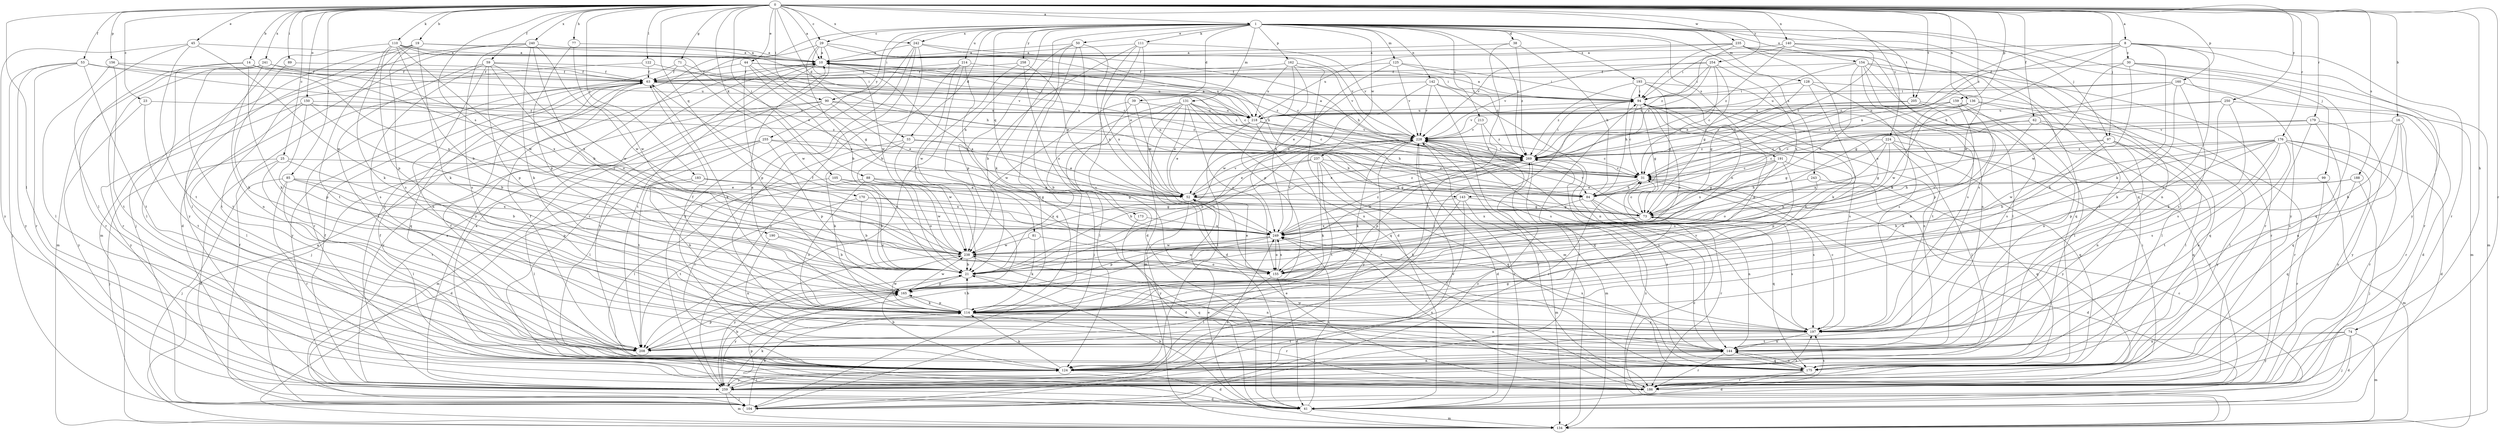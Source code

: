 strict digraph  {
0;
1;
8;
10;
14;
16;
19;
21;
23;
25;
29;
30;
31;
33;
38;
39;
41;
44;
45;
50;
52;
53;
59;
62;
63;
71;
73;
74;
77;
81;
84;
85;
88;
89;
90;
94;
97;
99;
104;
105;
110;
111;
114;
122;
124;
125;
128;
131;
134;
136;
140;
142;
143;
144;
150;
154;
155;
156;
159;
160;
162;
165;
170;
173;
175;
176;
179;
183;
186;
188;
190;
191;
193;
197;
205;
208;
213;
214;
218;
224;
228;
235;
237;
238;
240;
241;
242;
243;
249;
250;
254;
255;
258;
259;
269;
0 -> 1  [label=a];
0 -> 8  [label=a];
0 -> 10  [label=a];
0 -> 14  [label=b];
0 -> 16  [label=b];
0 -> 19  [label=b];
0 -> 23  [label=c];
0 -> 25  [label=c];
0 -> 29  [label=c];
0 -> 33  [label=d];
0 -> 44  [label=e];
0 -> 45  [label=e];
0 -> 53  [label=f];
0 -> 59  [label=f];
0 -> 62  [label=f];
0 -> 71  [label=g];
0 -> 74  [label=h];
0 -> 77  [label=h];
0 -> 85  [label=i];
0 -> 88  [label=i];
0 -> 89  [label=i];
0 -> 90  [label=i];
0 -> 97  [label=j];
0 -> 105  [label=k];
0 -> 110  [label=k];
0 -> 122  [label=l];
0 -> 124  [label=l];
0 -> 136  [label=n];
0 -> 140  [label=n];
0 -> 150  [label=o];
0 -> 156  [label=p];
0 -> 159  [label=p];
0 -> 160  [label=p];
0 -> 170  [label=q];
0 -> 176  [label=r];
0 -> 179  [label=r];
0 -> 183  [label=r];
0 -> 186  [label=r];
0 -> 188  [label=s];
0 -> 190  [label=s];
0 -> 205  [label=t];
0 -> 224  [label=v];
0 -> 235  [label=w];
0 -> 240  [label=x];
0 -> 241  [label=x];
0 -> 242  [label=x];
0 -> 250  [label=y];
0 -> 254  [label=y];
0 -> 269  [label=z];
1 -> 29  [label=c];
1 -> 33  [label=d];
1 -> 38  [label=d];
1 -> 39  [label=d];
1 -> 50  [label=e];
1 -> 81  [label=h];
1 -> 90  [label=i];
1 -> 97  [label=j];
1 -> 99  [label=j];
1 -> 111  [label=k];
1 -> 114  [label=k];
1 -> 125  [label=m];
1 -> 128  [label=m];
1 -> 131  [label=m];
1 -> 142  [label=n];
1 -> 154  [label=o];
1 -> 162  [label=p];
1 -> 173  [label=q];
1 -> 175  [label=q];
1 -> 191  [label=s];
1 -> 193  [label=s];
1 -> 205  [label=t];
1 -> 213  [label=u];
1 -> 214  [label=u];
1 -> 237  [label=w];
1 -> 242  [label=x];
1 -> 243  [label=x];
1 -> 255  [label=y];
1 -> 258  [label=y];
1 -> 259  [label=y];
1 -> 269  [label=z];
8 -> 30  [label=c];
8 -> 31  [label=c];
8 -> 84  [label=h];
8 -> 114  [label=k];
8 -> 143  [label=n];
8 -> 186  [label=r];
8 -> 197  [label=s];
8 -> 228  [label=v];
8 -> 259  [label=y];
10 -> 63  [label=f];
10 -> 143  [label=n];
10 -> 208  [label=t];
10 -> 269  [label=z];
14 -> 63  [label=f];
14 -> 114  [label=k];
14 -> 124  [label=l];
14 -> 186  [label=r];
14 -> 218  [label=u];
14 -> 249  [label=x];
16 -> 21  [label=b];
16 -> 144  [label=n];
16 -> 186  [label=r];
16 -> 197  [label=s];
16 -> 228  [label=v];
19 -> 10  [label=a];
19 -> 31  [label=c];
19 -> 104  [label=j];
19 -> 114  [label=k];
19 -> 197  [label=s];
19 -> 208  [label=t];
19 -> 259  [label=y];
21 -> 63  [label=f];
21 -> 144  [label=n];
21 -> 165  [label=p];
21 -> 228  [label=v];
23 -> 208  [label=t];
23 -> 218  [label=u];
23 -> 259  [label=y];
25 -> 21  [label=b];
25 -> 31  [label=c];
25 -> 41  [label=d];
25 -> 104  [label=j];
25 -> 208  [label=t];
29 -> 10  [label=a];
29 -> 21  [label=b];
29 -> 31  [label=c];
29 -> 84  [label=h];
29 -> 186  [label=r];
29 -> 238  [label=w];
29 -> 259  [label=y];
30 -> 63  [label=f];
30 -> 114  [label=k];
30 -> 134  [label=m];
30 -> 175  [label=q];
30 -> 186  [label=r];
30 -> 238  [label=w];
31 -> 52  [label=e];
31 -> 84  [label=h];
31 -> 197  [label=s];
33 -> 52  [label=e];
33 -> 114  [label=k];
33 -> 186  [label=r];
33 -> 238  [label=w];
33 -> 269  [label=z];
38 -> 10  [label=a];
38 -> 84  [label=h];
38 -> 124  [label=l];
38 -> 269  [label=z];
39 -> 52  [label=e];
39 -> 104  [label=j];
39 -> 218  [label=u];
39 -> 238  [label=w];
41 -> 21  [label=b];
41 -> 31  [label=c];
41 -> 134  [label=m];
41 -> 165  [label=p];
41 -> 228  [label=v];
41 -> 249  [label=x];
44 -> 31  [label=c];
44 -> 63  [label=f];
44 -> 73  [label=g];
44 -> 94  [label=i];
44 -> 165  [label=p];
44 -> 249  [label=x];
45 -> 10  [label=a];
45 -> 124  [label=l];
45 -> 208  [label=t];
45 -> 238  [label=w];
45 -> 259  [label=y];
50 -> 10  [label=a];
50 -> 104  [label=j];
50 -> 155  [label=o];
50 -> 165  [label=p];
50 -> 208  [label=t];
50 -> 249  [label=x];
52 -> 73  [label=g];
52 -> 228  [label=v];
52 -> 259  [label=y];
52 -> 269  [label=z];
53 -> 63  [label=f];
53 -> 104  [label=j];
53 -> 186  [label=r];
53 -> 208  [label=t];
53 -> 259  [label=y];
53 -> 269  [label=z];
59 -> 63  [label=f];
59 -> 94  [label=i];
59 -> 124  [label=l];
59 -> 144  [label=n];
59 -> 155  [label=o];
59 -> 165  [label=p];
59 -> 197  [label=s];
59 -> 238  [label=w];
62 -> 31  [label=c];
62 -> 114  [label=k];
62 -> 124  [label=l];
62 -> 186  [label=r];
62 -> 228  [label=v];
63 -> 94  [label=i];
63 -> 114  [label=k];
63 -> 175  [label=q];
63 -> 259  [label=y];
63 -> 269  [label=z];
71 -> 63  [label=f];
71 -> 186  [label=r];
71 -> 218  [label=u];
71 -> 238  [label=w];
73 -> 31  [label=c];
73 -> 41  [label=d];
73 -> 197  [label=s];
73 -> 228  [label=v];
73 -> 249  [label=x];
74 -> 41  [label=d];
74 -> 104  [label=j];
74 -> 134  [label=m];
74 -> 144  [label=n];
74 -> 208  [label=t];
74 -> 259  [label=y];
77 -> 10  [label=a];
77 -> 165  [label=p];
77 -> 238  [label=w];
81 -> 114  [label=k];
81 -> 155  [label=o];
81 -> 238  [label=w];
84 -> 144  [label=n];
84 -> 175  [label=q];
84 -> 186  [label=r];
84 -> 249  [label=x];
85 -> 52  [label=e];
85 -> 104  [label=j];
85 -> 124  [label=l];
85 -> 165  [label=p];
85 -> 186  [label=r];
85 -> 249  [label=x];
88 -> 41  [label=d];
88 -> 52  [label=e];
88 -> 73  [label=g];
88 -> 155  [label=o];
88 -> 197  [label=s];
88 -> 238  [label=w];
89 -> 63  [label=f];
89 -> 114  [label=k];
90 -> 52  [label=e];
90 -> 104  [label=j];
90 -> 208  [label=t];
90 -> 218  [label=u];
90 -> 259  [label=y];
90 -> 269  [label=z];
94 -> 10  [label=a];
94 -> 31  [label=c];
94 -> 73  [label=g];
94 -> 114  [label=k];
94 -> 144  [label=n];
94 -> 155  [label=o];
94 -> 165  [label=p];
94 -> 197  [label=s];
94 -> 218  [label=u];
97 -> 73  [label=g];
97 -> 114  [label=k];
97 -> 144  [label=n];
97 -> 175  [label=q];
97 -> 259  [label=y];
97 -> 269  [label=z];
99 -> 84  [label=h];
99 -> 134  [label=m];
99 -> 186  [label=r];
104 -> 10  [label=a];
104 -> 63  [label=f];
104 -> 94  [label=i];
104 -> 114  [label=k];
104 -> 228  [label=v];
104 -> 249  [label=x];
104 -> 269  [label=z];
105 -> 21  [label=b];
105 -> 52  [label=e];
105 -> 73  [label=g];
105 -> 124  [label=l];
110 -> 10  [label=a];
110 -> 21  [label=b];
110 -> 52  [label=e];
110 -> 84  [label=h];
110 -> 114  [label=k];
110 -> 124  [label=l];
110 -> 165  [label=p];
110 -> 238  [label=w];
111 -> 10  [label=a];
111 -> 21  [label=b];
111 -> 52  [label=e];
111 -> 197  [label=s];
111 -> 228  [label=v];
111 -> 249  [label=x];
114 -> 10  [label=a];
114 -> 21  [label=b];
114 -> 63  [label=f];
114 -> 144  [label=n];
114 -> 165  [label=p];
114 -> 186  [label=r];
114 -> 197  [label=s];
114 -> 238  [label=w];
122 -> 63  [label=f];
122 -> 208  [label=t];
122 -> 228  [label=v];
124 -> 21  [label=b];
124 -> 31  [label=c];
124 -> 41  [label=d];
124 -> 114  [label=k];
124 -> 144  [label=n];
124 -> 259  [label=y];
125 -> 63  [label=f];
125 -> 94  [label=i];
125 -> 228  [label=v];
125 -> 249  [label=x];
125 -> 269  [label=z];
128 -> 73  [label=g];
128 -> 94  [label=i];
128 -> 114  [label=k];
128 -> 186  [label=r];
128 -> 197  [label=s];
131 -> 21  [label=b];
131 -> 31  [label=c];
131 -> 41  [label=d];
131 -> 52  [label=e];
131 -> 124  [label=l];
131 -> 134  [label=m];
131 -> 155  [label=o];
131 -> 175  [label=q];
131 -> 197  [label=s];
131 -> 218  [label=u];
134 -> 10  [label=a];
134 -> 31  [label=c];
134 -> 52  [label=e];
134 -> 269  [label=z];
136 -> 84  [label=h];
136 -> 124  [label=l];
136 -> 175  [label=q];
136 -> 218  [label=u];
136 -> 238  [label=w];
140 -> 10  [label=a];
140 -> 31  [label=c];
140 -> 94  [label=i];
140 -> 144  [label=n];
140 -> 238  [label=w];
140 -> 269  [label=z];
142 -> 52  [label=e];
142 -> 94  [label=i];
142 -> 134  [label=m];
142 -> 144  [label=n];
142 -> 228  [label=v];
142 -> 238  [label=w];
143 -> 73  [label=g];
143 -> 114  [label=k];
143 -> 124  [label=l];
143 -> 134  [label=m];
143 -> 249  [label=x];
144 -> 124  [label=l];
144 -> 175  [label=q];
144 -> 186  [label=r];
144 -> 228  [label=v];
144 -> 238  [label=w];
144 -> 249  [label=x];
150 -> 21  [label=b];
150 -> 124  [label=l];
150 -> 165  [label=p];
150 -> 218  [label=u];
150 -> 259  [label=y];
150 -> 269  [label=z];
154 -> 52  [label=e];
154 -> 63  [label=f];
154 -> 124  [label=l];
154 -> 144  [label=n];
154 -> 175  [label=q];
154 -> 186  [label=r];
154 -> 197  [label=s];
154 -> 249  [label=x];
155 -> 41  [label=d];
155 -> 52  [label=e];
155 -> 124  [label=l];
155 -> 249  [label=x];
156 -> 63  [label=f];
156 -> 124  [label=l];
156 -> 208  [label=t];
156 -> 249  [label=x];
159 -> 21  [label=b];
159 -> 155  [label=o];
159 -> 165  [label=p];
159 -> 197  [label=s];
159 -> 218  [label=u];
159 -> 228  [label=v];
159 -> 269  [label=z];
160 -> 73  [label=g];
160 -> 94  [label=i];
160 -> 114  [label=k];
160 -> 134  [label=m];
160 -> 197  [label=s];
160 -> 218  [label=u];
162 -> 41  [label=d];
162 -> 63  [label=f];
162 -> 165  [label=p];
162 -> 218  [label=u];
162 -> 228  [label=v];
162 -> 249  [label=x];
165 -> 114  [label=k];
165 -> 238  [label=w];
165 -> 259  [label=y];
170 -> 21  [label=b];
170 -> 73  [label=g];
170 -> 208  [label=t];
170 -> 249  [label=x];
173 -> 41  [label=d];
173 -> 249  [label=x];
175 -> 41  [label=d];
175 -> 63  [label=f];
175 -> 144  [label=n];
175 -> 186  [label=r];
175 -> 269  [label=z];
176 -> 21  [label=b];
176 -> 31  [label=c];
176 -> 41  [label=d];
176 -> 144  [label=n];
176 -> 165  [label=p];
176 -> 186  [label=r];
176 -> 197  [label=s];
176 -> 208  [label=t];
176 -> 238  [label=w];
176 -> 259  [label=y];
176 -> 269  [label=z];
179 -> 31  [label=c];
179 -> 124  [label=l];
179 -> 175  [label=q];
179 -> 228  [label=v];
179 -> 259  [label=y];
183 -> 84  [label=h];
183 -> 114  [label=k];
183 -> 124  [label=l];
183 -> 249  [label=x];
186 -> 10  [label=a];
186 -> 52  [label=e];
186 -> 63  [label=f];
186 -> 94  [label=i];
186 -> 197  [label=s];
186 -> 249  [label=x];
188 -> 21  [label=b];
188 -> 84  [label=h];
188 -> 104  [label=j];
188 -> 175  [label=q];
190 -> 21  [label=b];
190 -> 144  [label=n];
190 -> 238  [label=w];
191 -> 31  [label=c];
191 -> 73  [label=g];
191 -> 155  [label=o];
191 -> 165  [label=p];
191 -> 249  [label=x];
191 -> 259  [label=y];
193 -> 73  [label=g];
193 -> 84  [label=h];
193 -> 94  [label=i];
193 -> 155  [label=o];
193 -> 208  [label=t];
193 -> 269  [label=z];
197 -> 31  [label=c];
197 -> 144  [label=n];
197 -> 208  [label=t];
197 -> 228  [label=v];
205 -> 124  [label=l];
205 -> 144  [label=n];
205 -> 218  [label=u];
205 -> 269  [label=z];
208 -> 63  [label=f];
208 -> 73  [label=g];
208 -> 94  [label=i];
208 -> 165  [label=p];
213 -> 175  [label=q];
213 -> 228  [label=v];
213 -> 269  [label=z];
214 -> 21  [label=b];
214 -> 63  [label=f];
214 -> 175  [label=q];
214 -> 208  [label=t];
214 -> 218  [label=u];
214 -> 259  [label=y];
218 -> 10  [label=a];
218 -> 52  [label=e];
218 -> 84  [label=h];
218 -> 124  [label=l];
218 -> 186  [label=r];
218 -> 228  [label=v];
224 -> 21  [label=b];
224 -> 73  [label=g];
224 -> 124  [label=l];
224 -> 175  [label=q];
224 -> 186  [label=r];
224 -> 249  [label=x];
224 -> 269  [label=z];
228 -> 10  [label=a];
228 -> 21  [label=b];
228 -> 31  [label=c];
228 -> 41  [label=d];
228 -> 114  [label=k];
228 -> 186  [label=r];
228 -> 259  [label=y];
228 -> 269  [label=z];
235 -> 10  [label=a];
235 -> 94  [label=i];
235 -> 124  [label=l];
235 -> 155  [label=o];
235 -> 197  [label=s];
235 -> 218  [label=u];
235 -> 259  [label=y];
235 -> 269  [label=z];
237 -> 21  [label=b];
237 -> 31  [label=c];
237 -> 52  [label=e];
237 -> 73  [label=g];
237 -> 114  [label=k];
237 -> 175  [label=q];
237 -> 208  [label=t];
238 -> 21  [label=b];
238 -> 155  [label=o];
238 -> 175  [label=q];
238 -> 259  [label=y];
240 -> 10  [label=a];
240 -> 21  [label=b];
240 -> 41  [label=d];
240 -> 114  [label=k];
240 -> 134  [label=m];
240 -> 197  [label=s];
240 -> 238  [label=w];
241 -> 63  [label=f];
241 -> 134  [label=m];
241 -> 144  [label=n];
241 -> 186  [label=r];
241 -> 208  [label=t];
241 -> 249  [label=x];
242 -> 10  [label=a];
242 -> 21  [label=b];
242 -> 84  [label=h];
242 -> 124  [label=l];
242 -> 197  [label=s];
242 -> 228  [label=v];
242 -> 259  [label=y];
243 -> 84  [label=h];
243 -> 155  [label=o];
243 -> 175  [label=q];
249 -> 10  [label=a];
249 -> 155  [label=o];
249 -> 165  [label=p];
249 -> 208  [label=t];
249 -> 228  [label=v];
249 -> 238  [label=w];
249 -> 269  [label=z];
250 -> 41  [label=d];
250 -> 114  [label=k];
250 -> 197  [label=s];
250 -> 218  [label=u];
250 -> 269  [label=z];
254 -> 31  [label=c];
254 -> 63  [label=f];
254 -> 73  [label=g];
254 -> 94  [label=i];
254 -> 228  [label=v];
254 -> 249  [label=x];
254 -> 269  [label=z];
255 -> 84  [label=h];
255 -> 124  [label=l];
255 -> 134  [label=m];
255 -> 165  [label=p];
255 -> 208  [label=t];
255 -> 269  [label=z];
258 -> 41  [label=d];
258 -> 52  [label=e];
258 -> 63  [label=f];
258 -> 238  [label=w];
259 -> 21  [label=b];
259 -> 41  [label=d];
259 -> 63  [label=f];
259 -> 104  [label=j];
259 -> 114  [label=k];
259 -> 124  [label=l];
259 -> 134  [label=m];
259 -> 197  [label=s];
269 -> 31  [label=c];
269 -> 52  [label=e];
269 -> 94  [label=i];
269 -> 134  [label=m];
269 -> 165  [label=p];
269 -> 228  [label=v];
269 -> 238  [label=w];
}
